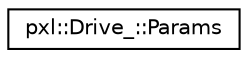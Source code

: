 digraph "Graphical Class Hierarchy"
{
 // LATEX_PDF_SIZE
  edge [fontname="Helvetica",fontsize="10",labelfontname="Helvetica",labelfontsize="10"];
  node [fontname="Helvetica",fontsize="10",shape=record];
  rankdir="LR";
  Node0 [label="pxl::Drive_::Params",height=0.2,width=0.4,color="black", fillcolor="white", style="filled",URL="$structpxl_1_1Drive___1_1Params.html",tooltip=" "];
}
